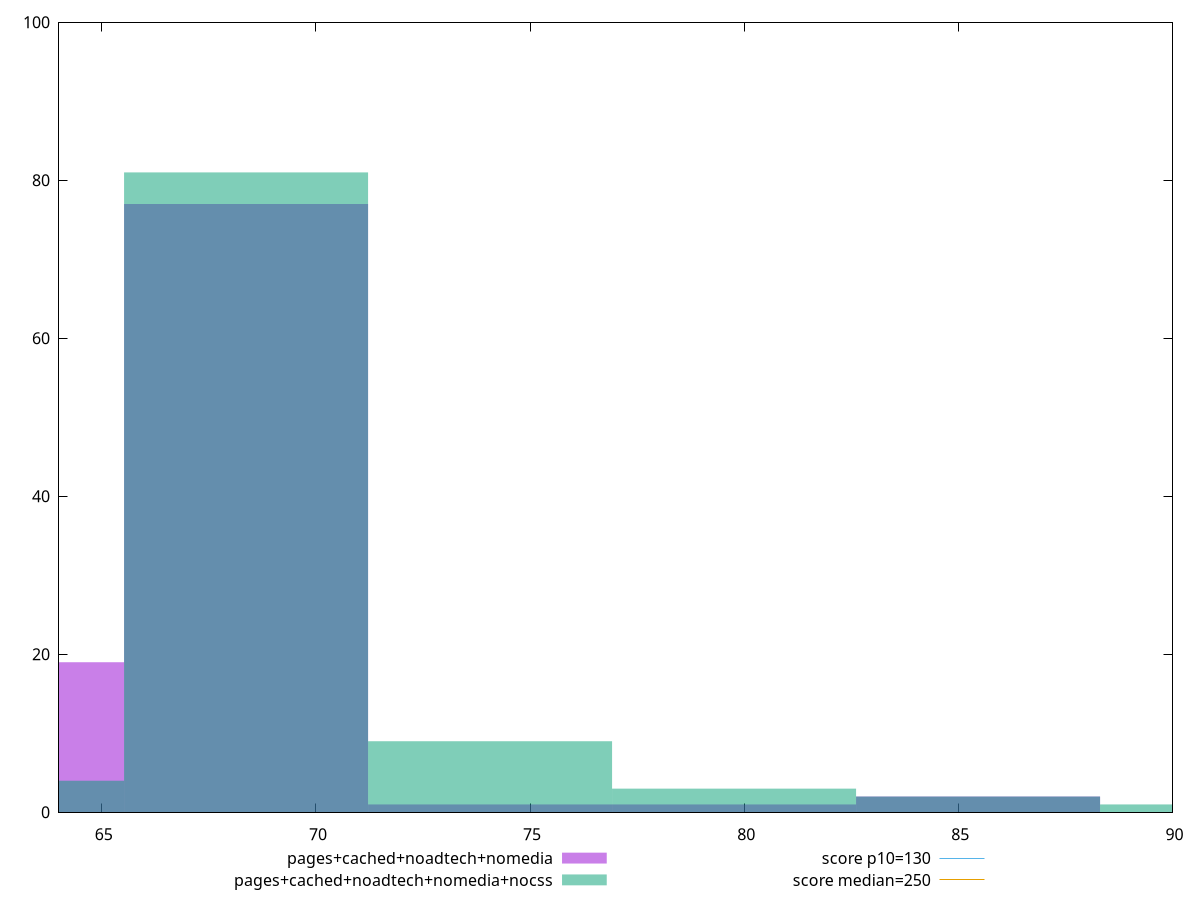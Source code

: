 reset

$pagesCachedNoadtechNomedia <<EOF
79.76290412247602 1
68.36820353355087 77
62.6708532390883 19
74.06555382801345 1
85.4602544169386 2
EOF

$pagesCachedNoadtechNomediaNocss <<EOF
79.76290412247602 3
68.36820353355087 81
62.6708532390883 4
74.06555382801345 9
85.4602544169386 2
91.15760471140116 1
EOF

set key outside below
set boxwidth 5.697350294462573
set xrange [64:90]
set yrange [0:100]
set trange [0:100]
set style fill transparent solid 0.5 noborder

set parametric
set terminal svg size 640, 500 enhanced background rgb 'white'
set output "report_00018_2021-02-10T15-25-16.877Z/max-potential-fid/comparison/histogram/3_vs_4.svg"

plot $pagesCachedNoadtechNomedia title "pages+cached+noadtech+nomedia" with boxes, \
     $pagesCachedNoadtechNomediaNocss title "pages+cached+noadtech+nomedia+nocss" with boxes, \
     130,t title "score p10=130", \
     250,t title "score median=250"

reset
